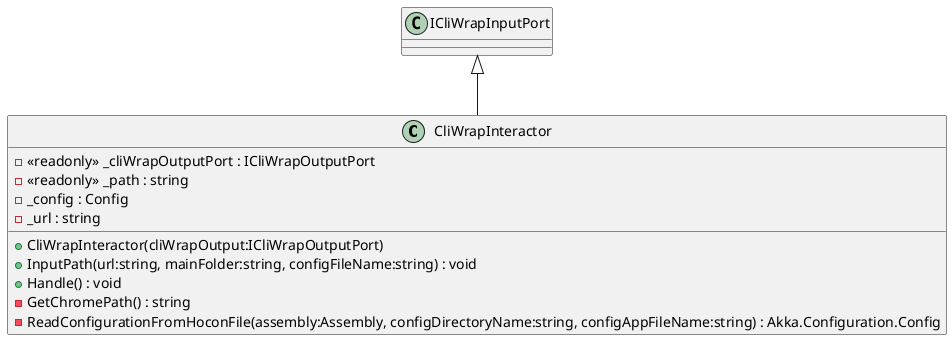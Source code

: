 @startuml
class CliWrapInteractor {
    - <<readonly>> _cliWrapOutputPort : ICliWrapOutputPort
    - <<readonly>> _path : string
    - _config : Config
    - _url : string
    + CliWrapInteractor(cliWrapOutput:ICliWrapOutputPort)
    + InputPath(url:string, mainFolder:string, configFileName:string) : void
    + Handle() : void
    - GetChromePath() : string
    - ReadConfigurationFromHoconFile(assembly:Assembly, configDirectoryName:string, configAppFileName:string) : Akka.Configuration.Config
}
ICliWrapInputPort <|-- CliWrapInteractor
@enduml
